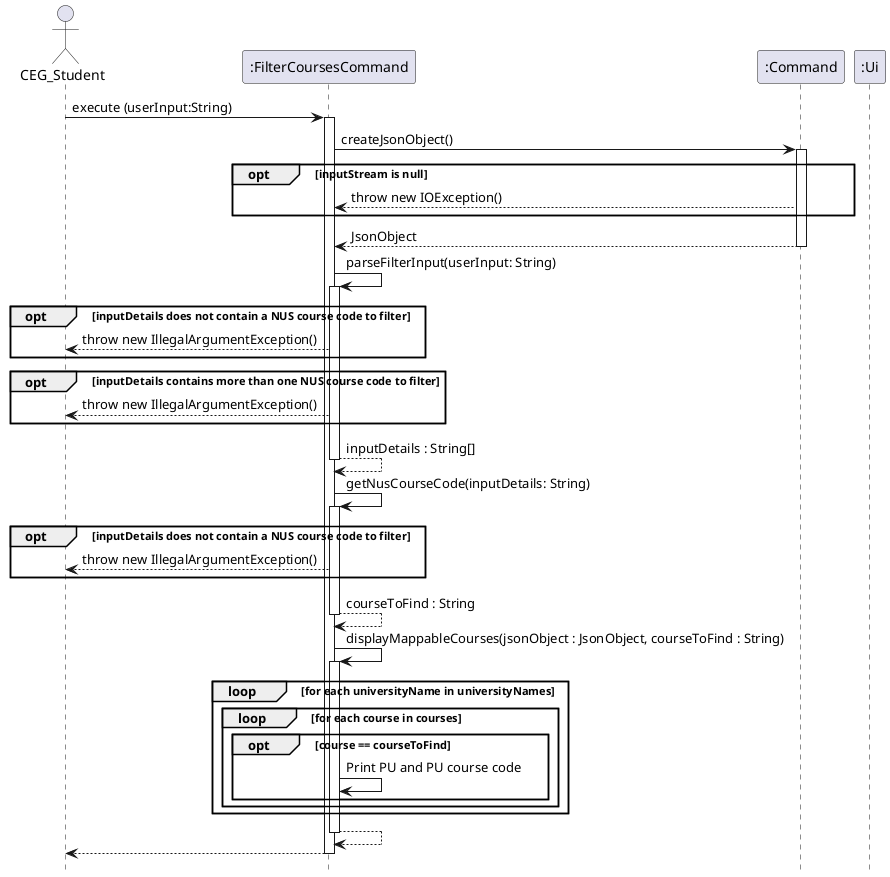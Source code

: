 @startuml
hide footbox

actor CEG_Student
participant ":FilterCoursesCommand" as FilterCoursesCommand
participant ":Command" as Command
participant ":Ui" as Ui

CEG_Student -> FilterCoursesCommand: execute (userInput:String)
activate FilterCoursesCommand

FilterCoursesCommand -> Command: createJsonObject()
activate Command

opt inputStream is null
    Command --> FilterCoursesCommand: throw new IOException()
end

Command --> FilterCoursesCommand: JsonObject
deactivate Command

FilterCoursesCommand -> FilterCoursesCommand: parseFilterInput(userInput: String)
activate FilterCoursesCommand
opt inputDetails does not contain a NUS course code to filter
    FilterCoursesCommand --> CEG_Student: throw new IllegalArgumentException()
end
opt inputDetails contains more than one NUS course code to filter
    FilterCoursesCommand --> CEG_Student: throw new IllegalArgumentException()
end
return inputDetails : String[]

FilterCoursesCommand -> FilterCoursesCommand: getNusCourseCode(inputDetails: String)
activate FilterCoursesCommand

opt inputDetails does not contain a NUS course code to filter
    FilterCoursesCommand --> CEG_Student: throw new IllegalArgumentException()
end
return courseToFind : String

FilterCoursesCommand -> FilterCoursesCommand: displayMappableCourses(jsonObject : JsonObject, courseToFind : String)
activate FilterCoursesCommand

loop for each universityName in universityNames
        loop for each course in courses
            opt course == courseToFind
                FilterCoursesCommand -> FilterCoursesCommand: Print PU and PU course code
            end
        end
end

FilterCoursesCommand --> FilterCoursesCommand
deactivate FilterCoursesCommand

FilterCoursesCommand --> CEG_Student
deactivate FilterCoursesCommand
@enduml
